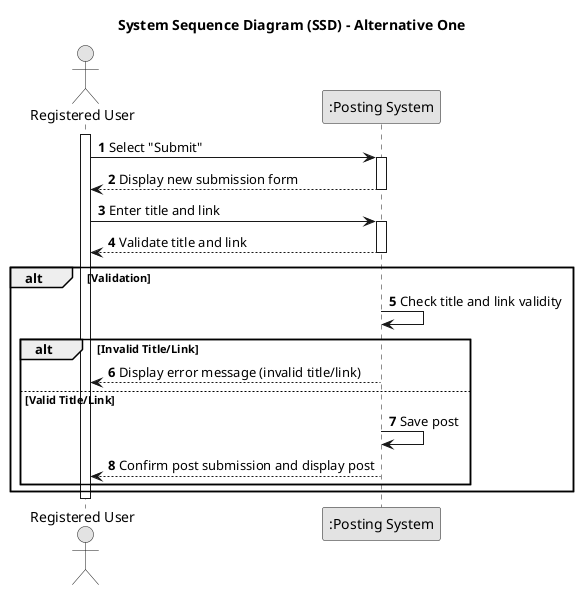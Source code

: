 @startuml
skinparam monochrome true
skinparam packageStyle rectangle
skinparam shadowing false

title System Sequence Diagram (SSD) - Alternative One

autonumber

actor "Registered User" as User
participant ":Posting System" as System

activate User

User -> System : Select "Submit"
activate System

System --> User : Display new submission form
deactivate System

User -> System : Enter title and link
activate System

System --> User : Validate title and link
deactivate System

alt Validation
    System -> System : Check title and link validity

    alt Invalid Title/Link
        System --> User : Display error message (invalid title/link)
    else Valid Title/Link
        System -> System : Save post
        System --> User : Confirm post submission and display post
    end
end

deactivate System
deactivate User

@enduml